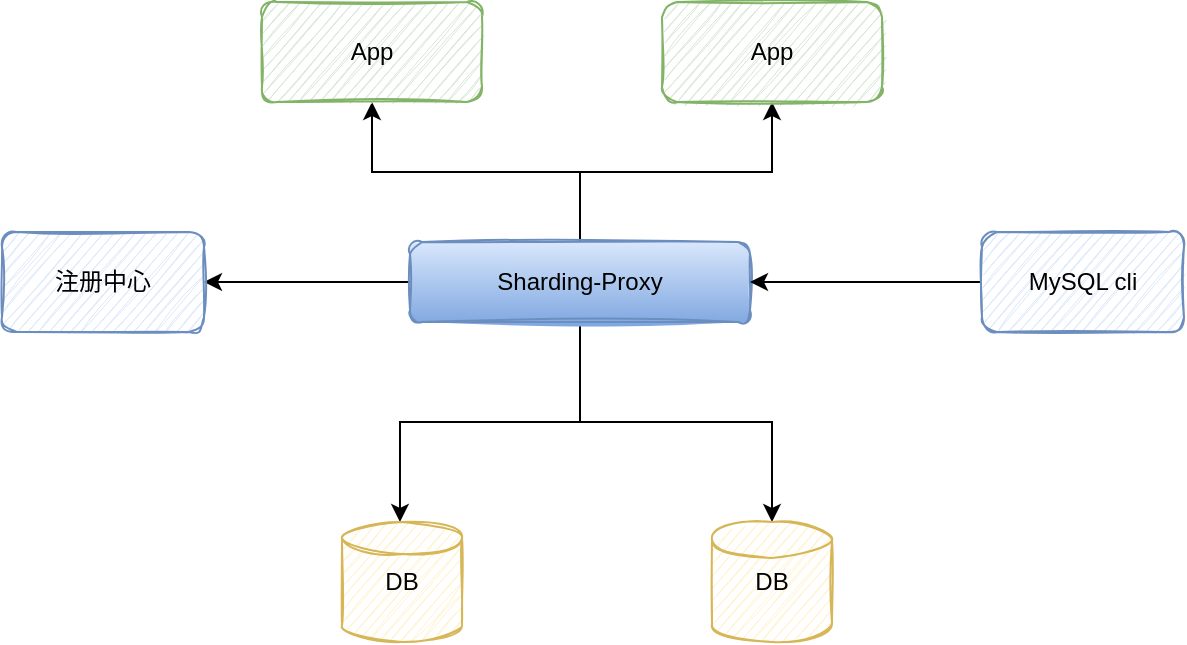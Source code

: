 <mxfile version="13.6.6" type="github">
  <diagram id="B9-zF5y7Q6Qf3j-DLWph" name="第 1 页">
    <mxGraphModel dx="1021" dy="484" grid="1" gridSize="10" guides="1" tooltips="1" connect="1" arrows="1" fold="1" page="1" pageScale="1" pageWidth="827" pageHeight="1169" math="0" shadow="0">
      <root>
        <mxCell id="0" />
        <mxCell id="1" parent="0" />
        <mxCell id="KWtgufi12xfb_sNd7K85-4" value="" style="edgeStyle=orthogonalEdgeStyle;rounded=0;orthogonalLoop=1;jettySize=auto;html=1;" edge="1" parent="1" source="KWtgufi12xfb_sNd7K85-1" target="KWtgufi12xfb_sNd7K85-3">
          <mxGeometry relative="1" as="geometry" />
        </mxCell>
        <mxCell id="KWtgufi12xfb_sNd7K85-7" style="edgeStyle=orthogonalEdgeStyle;rounded=0;orthogonalLoop=1;jettySize=auto;html=1;exitX=0.5;exitY=0;exitDx=0;exitDy=0;entryX=0.5;entryY=1;entryDx=0;entryDy=0;" edge="1" parent="1" source="KWtgufi12xfb_sNd7K85-1" target="KWtgufi12xfb_sNd7K85-6">
          <mxGeometry relative="1" as="geometry" />
        </mxCell>
        <mxCell id="KWtgufi12xfb_sNd7K85-14" style="edgeStyle=orthogonalEdgeStyle;rounded=0;orthogonalLoop=1;jettySize=auto;html=1;entryX=0.483;entryY=0;entryDx=0;entryDy=0;entryPerimeter=0;" edge="1" parent="1" source="KWtgufi12xfb_sNd7K85-1" target="KWtgufi12xfb_sNd7K85-12">
          <mxGeometry relative="1" as="geometry" />
        </mxCell>
        <mxCell id="KWtgufi12xfb_sNd7K85-15" style="edgeStyle=orthogonalEdgeStyle;rounded=0;orthogonalLoop=1;jettySize=auto;html=1;" edge="1" parent="1" source="KWtgufi12xfb_sNd7K85-1" target="KWtgufi12xfb_sNd7K85-13">
          <mxGeometry relative="1" as="geometry" />
        </mxCell>
        <mxCell id="KWtgufi12xfb_sNd7K85-16" style="edgeStyle=orthogonalEdgeStyle;rounded=0;orthogonalLoop=1;jettySize=auto;html=1;entryX=1;entryY=0.5;entryDx=0;entryDy=0;" edge="1" parent="1" source="KWtgufi12xfb_sNd7K85-1" target="KWtgufi12xfb_sNd7K85-11">
          <mxGeometry relative="1" as="geometry" />
        </mxCell>
        <mxCell id="KWtgufi12xfb_sNd7K85-1" value="&lt;font color=&quot;#000000&quot;&gt;Sharding-Proxy&lt;/font&gt;" style="rounded=1;whiteSpace=wrap;html=1;sketch=1;fillColor=#dae8fc;strokeColor=#6c8ebf;gradientColor=#7ea6e0;" vertex="1" parent="1">
          <mxGeometry x="244" y="310" width="170" height="40" as="geometry" />
        </mxCell>
        <mxCell id="KWtgufi12xfb_sNd7K85-3" value="App" style="whiteSpace=wrap;html=1;rounded=1;sketch=1;fillColor=#d5e8d4;strokeColor=#82b366;" vertex="1" parent="1">
          <mxGeometry x="170" y="190" width="110" height="50" as="geometry" />
        </mxCell>
        <mxCell id="KWtgufi12xfb_sNd7K85-6" value="App" style="whiteSpace=wrap;html=1;rounded=1;sketch=1;fillColor=#d5e8d4;strokeColor=#82b366;" vertex="1" parent="1">
          <mxGeometry x="370" y="190" width="110" height="50" as="geometry" />
        </mxCell>
        <mxCell id="KWtgufi12xfb_sNd7K85-10" style="edgeStyle=orthogonalEdgeStyle;rounded=0;orthogonalLoop=1;jettySize=auto;html=1;entryX=1;entryY=0.5;entryDx=0;entryDy=0;" edge="1" parent="1" source="KWtgufi12xfb_sNd7K85-8" target="KWtgufi12xfb_sNd7K85-1">
          <mxGeometry relative="1" as="geometry" />
        </mxCell>
        <mxCell id="KWtgufi12xfb_sNd7K85-8" value="MySQL cli" style="whiteSpace=wrap;html=1;rounded=1;sketch=1;fillColor=#dae8fc;strokeColor=#6c8ebf;" vertex="1" parent="1">
          <mxGeometry x="530" y="305" width="101" height="50" as="geometry" />
        </mxCell>
        <mxCell id="KWtgufi12xfb_sNd7K85-11" value="注册中心" style="whiteSpace=wrap;html=1;rounded=1;sketch=1;fillColor=#dae8fc;strokeColor=#6c8ebf;" vertex="1" parent="1">
          <mxGeometry x="40" y="305" width="101" height="50" as="geometry" />
        </mxCell>
        <mxCell id="KWtgufi12xfb_sNd7K85-12" value="DB" style="shape=cylinder2;whiteSpace=wrap;html=1;boundedLbl=1;backgroundOutline=1;size=8;sketch=1;fillColor=#fff2cc;strokeColor=#d6b656;" vertex="1" parent="1">
          <mxGeometry x="210" y="450" width="60" height="60" as="geometry" />
        </mxCell>
        <mxCell id="KWtgufi12xfb_sNd7K85-13" value="DB" style="shape=cylinder2;whiteSpace=wrap;html=1;boundedLbl=1;backgroundOutline=1;size=9;sketch=1;fillColor=#fff2cc;strokeColor=#d6b656;" vertex="1" parent="1">
          <mxGeometry x="395" y="450" width="60" height="60" as="geometry" />
        </mxCell>
      </root>
    </mxGraphModel>
  </diagram>
</mxfile>
